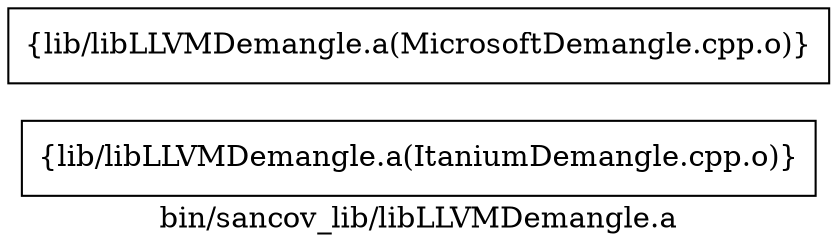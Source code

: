 digraph "bin/sancov_lib/libLLVMDemangle.a" {
	label="bin/sancov_lib/libLLVMDemangle.a";
	rankdir=LR;

	Node0x55e6044544d8 [shape=record,shape=box,group=0,label="{lib/libLLVMDemangle.a(ItaniumDemangle.cpp.o)}"];
	Node0x55e604454758 [shape=record,shape=box,group=0,label="{lib/libLLVMDemangle.a(MicrosoftDemangle.cpp.o)}"];
}
